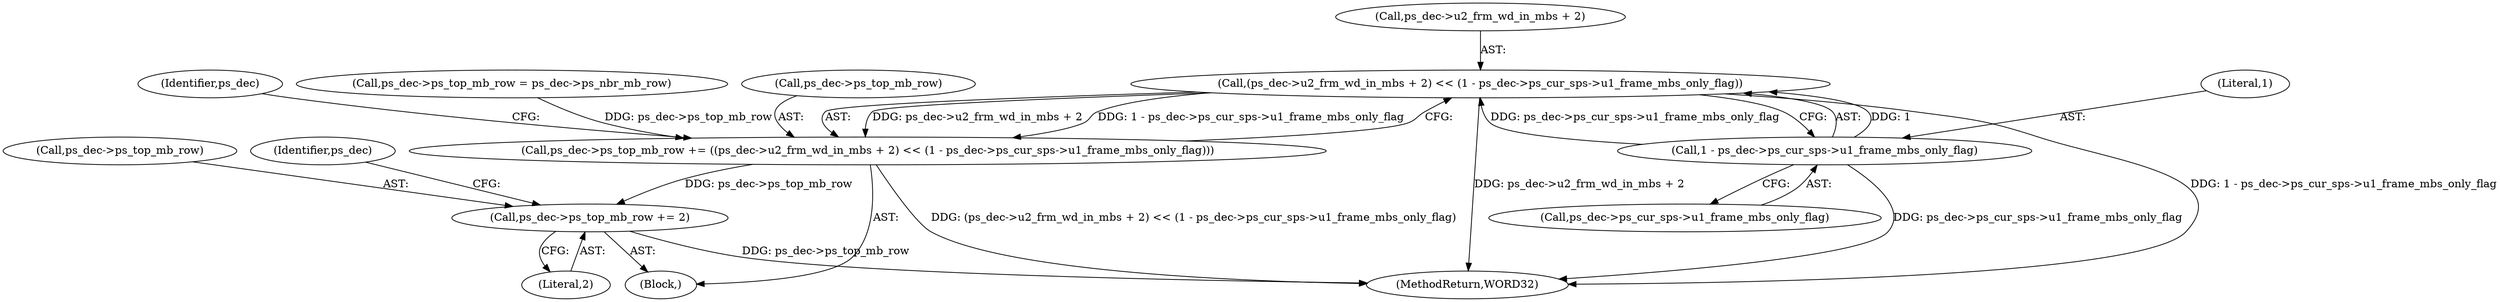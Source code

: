 digraph "0_Android_e629194c62a9a129ce378e08cb1059a8a53f1795_2@pointer" {
"1001350" [label="(Call,(ps_dec->u2_frm_wd_in_mbs + 2) << (1 - ps_dec->ps_cur_sps->u1_frame_mbs_only_flag))"];
"1001356" [label="(Call,1 - ps_dec->ps_cur_sps->u1_frame_mbs_only_flag)"];
"1001346" [label="(Call,ps_dec->ps_top_mb_row += ((ps_dec->u2_frm_wd_in_mbs + 2) << (1 - ps_dec->ps_cur_sps->u1_frame_mbs_only_flag)))"];
"1001363" [label="(Call,ps_dec->ps_top_mb_row += 2)"];
"1001367" [label="(Literal,2)"];
"1001339" [label="(Call,ps_dec->ps_top_mb_row = ps_dec->ps_nbr_mb_row)"];
"1002052" [label="(MethodReturn,WORD32)"];
"1001346" [label="(Call,ps_dec->ps_top_mb_row += ((ps_dec->u2_frm_wd_in_mbs + 2) << (1 - ps_dec->ps_cur_sps->u1_frame_mbs_only_flag)))"];
"1001363" [label="(Call,ps_dec->ps_top_mb_row += 2)"];
"1000138" [label="(Block,)"];
"1001350" [label="(Call,(ps_dec->u2_frm_wd_in_mbs + 2) << (1 - ps_dec->ps_cur_sps->u1_frame_mbs_only_flag))"];
"1001351" [label="(Call,ps_dec->u2_frm_wd_in_mbs + 2)"];
"1001356" [label="(Call,1 - ps_dec->ps_cur_sps->u1_frame_mbs_only_flag)"];
"1001347" [label="(Call,ps_dec->ps_top_mb_row)"];
"1001365" [label="(Identifier,ps_dec)"];
"1001364" [label="(Call,ps_dec->ps_top_mb_row)"];
"1001358" [label="(Call,ps_dec->ps_cur_sps->u1_frame_mbs_only_flag)"];
"1001370" [label="(Identifier,ps_dec)"];
"1001357" [label="(Literal,1)"];
"1001350" -> "1001346"  [label="AST: "];
"1001350" -> "1001356"  [label="CFG: "];
"1001351" -> "1001350"  [label="AST: "];
"1001356" -> "1001350"  [label="AST: "];
"1001346" -> "1001350"  [label="CFG: "];
"1001350" -> "1002052"  [label="DDG: 1 - ps_dec->ps_cur_sps->u1_frame_mbs_only_flag"];
"1001350" -> "1002052"  [label="DDG: ps_dec->u2_frm_wd_in_mbs + 2"];
"1001350" -> "1001346"  [label="DDG: ps_dec->u2_frm_wd_in_mbs + 2"];
"1001350" -> "1001346"  [label="DDG: 1 - ps_dec->ps_cur_sps->u1_frame_mbs_only_flag"];
"1001356" -> "1001350"  [label="DDG: 1"];
"1001356" -> "1001350"  [label="DDG: ps_dec->ps_cur_sps->u1_frame_mbs_only_flag"];
"1001356" -> "1001358"  [label="CFG: "];
"1001357" -> "1001356"  [label="AST: "];
"1001358" -> "1001356"  [label="AST: "];
"1001356" -> "1002052"  [label="DDG: ps_dec->ps_cur_sps->u1_frame_mbs_only_flag"];
"1001346" -> "1000138"  [label="AST: "];
"1001347" -> "1001346"  [label="AST: "];
"1001365" -> "1001346"  [label="CFG: "];
"1001346" -> "1002052"  [label="DDG: (ps_dec->u2_frm_wd_in_mbs + 2) << (1 - ps_dec->ps_cur_sps->u1_frame_mbs_only_flag)"];
"1001339" -> "1001346"  [label="DDG: ps_dec->ps_top_mb_row"];
"1001346" -> "1001363"  [label="DDG: ps_dec->ps_top_mb_row"];
"1001363" -> "1000138"  [label="AST: "];
"1001363" -> "1001367"  [label="CFG: "];
"1001364" -> "1001363"  [label="AST: "];
"1001367" -> "1001363"  [label="AST: "];
"1001370" -> "1001363"  [label="CFG: "];
"1001363" -> "1002052"  [label="DDG: ps_dec->ps_top_mb_row"];
}
